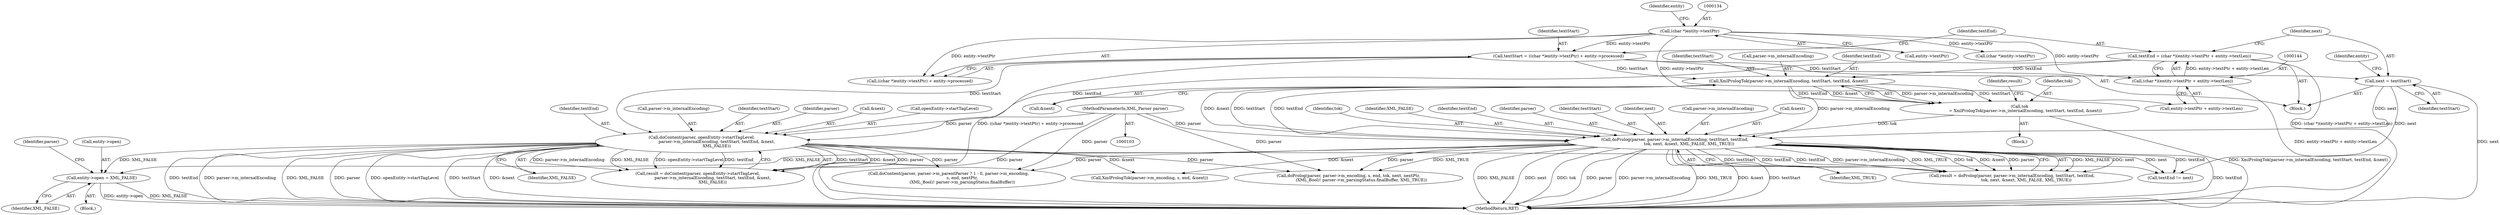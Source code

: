 digraph "0_libexpat_c20b758c332d9a13afbbb276d30db1d183a85d43_1@API" {
"1000239" [label="(Call,entity->open = XML_FALSE)"];
"1000189" [label="(Call,doContent(parser, openEntity->startTagLevel,\n                       parser->m_internalEncoding, textStart, textEnd, &next,\n                       XML_FALSE))"];
"1000104" [label="(MethodParameterIn,XML_Parser parser)"];
"1000130" [label="(Call,textStart = ((char *)entity->textPtr) + entity->processed)"];
"1000133" [label="(Call,(char *)entity->textPtr)"];
"1000141" [label="(Call,textEnd = (char *)(entity->textPtr + entity->textLen))"];
"1000143" [label="(Call,(char *)(entity->textPtr + entity->textLen))"];
"1000173" [label="(Call,doProlog(parser, parser->m_internalEncoding, textStart, textEnd,\n                      tok, next, &next, XML_FALSE, XML_TRUE))"];
"1000163" [label="(Call,XmlPrologTok(parser->m_internalEncoding, textStart, textEnd, &next))"];
"1000161" [label="(Call,tok\n         = XmlPrologTok(parser->m_internalEncoding, textStart, textEnd, &next))"];
"1000152" [label="(Call,next = textStart)"];
"1000180" [label="(Identifier,tok)"];
"1000157" [label="(Identifier,entity)"];
"1000201" [label="(Identifier,XML_FALSE)"];
"1000169" [label="(Call,&next)"];
"1000184" [label="(Identifier,XML_FALSE)"];
"1000143" [label="(Call,(char *)(entity->textPtr + entity->textLen))"];
"1000179" [label="(Identifier,textEnd)"];
"1000167" [label="(Identifier,textStart)"];
"1000172" [label="(Identifier,result)"];
"1000239" [label="(Call,entity->open = XML_FALSE)"];
"1000285" [label="(Call,doProlog(parser, parser->m_encoding, s, end, tok, next, nextPtr,\n                    (XML_Bool)! parser->m_parsingStatus.finalBuffer, XML_TRUE))"];
"1000312" [label="(Call,doContent(parser, parser->m_parentParser ? 1 : 0, parser->m_encoding,\n                     s, end, nextPtr,\n                     (XML_Bool)! parser->m_parsingStatus.finalBuffer))"];
"1000104" [label="(MethodParameterIn,XML_Parser parser)"];
"1000133" [label="(Call,(char *)entity->textPtr)"];
"1000145" [label="(Call,entity->textPtr + entity->textLen)"];
"1000174" [label="(Identifier,parser)"];
"1000178" [label="(Identifier,textStart)"];
"1000240" [label="(Call,entity->open)"];
"1000246" [label="(Identifier,parser)"];
"1000243" [label="(Identifier,XML_FALSE)"];
"1000230" [label="(Call,(char *)entity->textPtr)"];
"1000161" [label="(Call,tok\n         = XmlPrologTok(parser->m_internalEncoding, textStart, textEnd, &next))"];
"1000132" [label="(Call,((char *)entity->textPtr) + entity->processed)"];
"1000199" [label="(Call,&next)"];
"1000181" [label="(Identifier,next)"];
"1000191" [label="(Call,openEntity->startTagLevel)"];
"1000189" [label="(Call,doContent(parser, openEntity->startTagLevel,\n                       parser->m_internalEncoding, textStart, textEnd, &next,\n                       XML_FALSE))"];
"1000142" [label="(Identifier,textEnd)"];
"1000187" [label="(Call,result = doContent(parser, openEntity->startTagLevel,\n                       parser->m_internalEncoding, textStart, textEnd, &next,\n                       XML_FALSE))"];
"1000276" [label="(Call,XmlPrologTok(parser->m_encoding, s, end, &next))"];
"1000198" [label="(Identifier,textEnd)"];
"1000131" [label="(Identifier,textStart)"];
"1000164" [label="(Call,parser->m_internalEncoding)"];
"1000163" [label="(Call,XmlPrologTok(parser->m_internalEncoding, textStart, textEnd, &next))"];
"1000159" [label="(Block,)"];
"1000152" [label="(Call,next = textStart)"];
"1000185" [label="(Identifier,XML_TRUE)"];
"1000334" [label="(MethodReturn,RET)"];
"1000194" [label="(Call,parser->m_internalEncoding)"];
"1000175" [label="(Call,parser->m_internalEncoding)"];
"1000173" [label="(Call,doProlog(parser, parser->m_internalEncoding, textStart, textEnd,\n                      tok, next, &next, XML_FALSE, XML_TRUE))"];
"1000238" [label="(Block,)"];
"1000108" [label="(Block,)"];
"1000141" [label="(Call,textEnd = (char *)(entity->textPtr + entity->textLen))"];
"1000197" [label="(Identifier,textStart)"];
"1000135" [label="(Call,entity->textPtr)"];
"1000139" [label="(Identifier,entity)"];
"1000153" [label="(Identifier,next)"];
"1000182" [label="(Call,&next)"];
"1000171" [label="(Call,result = doProlog(parser, parser->m_internalEncoding, textStart, textEnd,\n                      tok, next, &next, XML_FALSE, XML_TRUE))"];
"1000190" [label="(Identifier,parser)"];
"1000168" [label="(Identifier,textEnd)"];
"1000162" [label="(Identifier,tok)"];
"1000154" [label="(Identifier,textStart)"];
"1000130" [label="(Call,textStart = ((char *)entity->textPtr) + entity->processed)"];
"1000211" [label="(Call,textEnd != next)"];
"1000239" -> "1000238"  [label="AST: "];
"1000239" -> "1000243"  [label="CFG: "];
"1000240" -> "1000239"  [label="AST: "];
"1000243" -> "1000239"  [label="AST: "];
"1000246" -> "1000239"  [label="CFG: "];
"1000239" -> "1000334"  [label="DDG: entity->open"];
"1000239" -> "1000334"  [label="DDG: XML_FALSE"];
"1000189" -> "1000239"  [label="DDG: XML_FALSE"];
"1000173" -> "1000239"  [label="DDG: XML_FALSE"];
"1000189" -> "1000187"  [label="AST: "];
"1000189" -> "1000201"  [label="CFG: "];
"1000190" -> "1000189"  [label="AST: "];
"1000191" -> "1000189"  [label="AST: "];
"1000194" -> "1000189"  [label="AST: "];
"1000197" -> "1000189"  [label="AST: "];
"1000198" -> "1000189"  [label="AST: "];
"1000199" -> "1000189"  [label="AST: "];
"1000201" -> "1000189"  [label="AST: "];
"1000187" -> "1000189"  [label="CFG: "];
"1000189" -> "1000334"  [label="DDG: parser->m_internalEncoding"];
"1000189" -> "1000334"  [label="DDG: XML_FALSE"];
"1000189" -> "1000334"  [label="DDG: parser"];
"1000189" -> "1000334"  [label="DDG: openEntity->startTagLevel"];
"1000189" -> "1000334"  [label="DDG: textStart"];
"1000189" -> "1000334"  [label="DDG: &next"];
"1000189" -> "1000334"  [label="DDG: textEnd"];
"1000189" -> "1000187"  [label="DDG: textStart"];
"1000189" -> "1000187"  [label="DDG: &next"];
"1000189" -> "1000187"  [label="DDG: parser"];
"1000189" -> "1000187"  [label="DDG: parser->m_internalEncoding"];
"1000189" -> "1000187"  [label="DDG: XML_FALSE"];
"1000189" -> "1000187"  [label="DDG: openEntity->startTagLevel"];
"1000189" -> "1000187"  [label="DDG: textEnd"];
"1000104" -> "1000189"  [label="DDG: parser"];
"1000130" -> "1000189"  [label="DDG: textStart"];
"1000141" -> "1000189"  [label="DDG: textEnd"];
"1000189" -> "1000211"  [label="DDG: textEnd"];
"1000189" -> "1000276"  [label="DDG: &next"];
"1000189" -> "1000285"  [label="DDG: parser"];
"1000189" -> "1000312"  [label="DDG: parser"];
"1000104" -> "1000103"  [label="AST: "];
"1000104" -> "1000334"  [label="DDG: parser"];
"1000104" -> "1000173"  [label="DDG: parser"];
"1000104" -> "1000285"  [label="DDG: parser"];
"1000104" -> "1000312"  [label="DDG: parser"];
"1000130" -> "1000108"  [label="AST: "];
"1000130" -> "1000132"  [label="CFG: "];
"1000131" -> "1000130"  [label="AST: "];
"1000132" -> "1000130"  [label="AST: "];
"1000142" -> "1000130"  [label="CFG: "];
"1000130" -> "1000334"  [label="DDG: ((char *)entity->textPtr) + entity->processed"];
"1000133" -> "1000130"  [label="DDG: entity->textPtr"];
"1000130" -> "1000152"  [label="DDG: textStart"];
"1000130" -> "1000163"  [label="DDG: textStart"];
"1000133" -> "1000132"  [label="AST: "];
"1000133" -> "1000135"  [label="CFG: "];
"1000134" -> "1000133"  [label="AST: "];
"1000135" -> "1000133"  [label="AST: "];
"1000139" -> "1000133"  [label="CFG: "];
"1000133" -> "1000132"  [label="DDG: entity->textPtr"];
"1000133" -> "1000143"  [label="DDG: entity->textPtr"];
"1000133" -> "1000145"  [label="DDG: entity->textPtr"];
"1000133" -> "1000230"  [label="DDG: entity->textPtr"];
"1000141" -> "1000108"  [label="AST: "];
"1000141" -> "1000143"  [label="CFG: "];
"1000142" -> "1000141"  [label="AST: "];
"1000143" -> "1000141"  [label="AST: "];
"1000153" -> "1000141"  [label="CFG: "];
"1000141" -> "1000334"  [label="DDG: (char *)(entity->textPtr + entity->textLen)"];
"1000143" -> "1000141"  [label="DDG: entity->textPtr + entity->textLen"];
"1000141" -> "1000163"  [label="DDG: textEnd"];
"1000143" -> "1000145"  [label="CFG: "];
"1000144" -> "1000143"  [label="AST: "];
"1000145" -> "1000143"  [label="AST: "];
"1000143" -> "1000334"  [label="DDG: entity->textPtr + entity->textLen"];
"1000173" -> "1000171"  [label="AST: "];
"1000173" -> "1000185"  [label="CFG: "];
"1000174" -> "1000173"  [label="AST: "];
"1000175" -> "1000173"  [label="AST: "];
"1000178" -> "1000173"  [label="AST: "];
"1000179" -> "1000173"  [label="AST: "];
"1000180" -> "1000173"  [label="AST: "];
"1000181" -> "1000173"  [label="AST: "];
"1000182" -> "1000173"  [label="AST: "];
"1000184" -> "1000173"  [label="AST: "];
"1000185" -> "1000173"  [label="AST: "];
"1000171" -> "1000173"  [label="CFG: "];
"1000173" -> "1000334"  [label="DDG: XML_TRUE"];
"1000173" -> "1000334"  [label="DDG: &next"];
"1000173" -> "1000334"  [label="DDG: textStart"];
"1000173" -> "1000334"  [label="DDG: textEnd"];
"1000173" -> "1000334"  [label="DDG: XML_FALSE"];
"1000173" -> "1000334"  [label="DDG: next"];
"1000173" -> "1000334"  [label="DDG: tok"];
"1000173" -> "1000334"  [label="DDG: parser"];
"1000173" -> "1000334"  [label="DDG: parser->m_internalEncoding"];
"1000173" -> "1000171"  [label="DDG: XML_FALSE"];
"1000173" -> "1000171"  [label="DDG: next"];
"1000173" -> "1000171"  [label="DDG: textStart"];
"1000173" -> "1000171"  [label="DDG: textEnd"];
"1000173" -> "1000171"  [label="DDG: parser->m_internalEncoding"];
"1000173" -> "1000171"  [label="DDG: XML_TRUE"];
"1000173" -> "1000171"  [label="DDG: tok"];
"1000173" -> "1000171"  [label="DDG: &next"];
"1000173" -> "1000171"  [label="DDG: parser"];
"1000163" -> "1000173"  [label="DDG: parser->m_internalEncoding"];
"1000163" -> "1000173"  [label="DDG: textStart"];
"1000163" -> "1000173"  [label="DDG: textEnd"];
"1000163" -> "1000173"  [label="DDG: &next"];
"1000161" -> "1000173"  [label="DDG: tok"];
"1000152" -> "1000173"  [label="DDG: next"];
"1000173" -> "1000211"  [label="DDG: textEnd"];
"1000173" -> "1000211"  [label="DDG: next"];
"1000173" -> "1000276"  [label="DDG: &next"];
"1000173" -> "1000285"  [label="DDG: parser"];
"1000173" -> "1000285"  [label="DDG: XML_TRUE"];
"1000173" -> "1000312"  [label="DDG: parser"];
"1000163" -> "1000161"  [label="AST: "];
"1000163" -> "1000169"  [label="CFG: "];
"1000164" -> "1000163"  [label="AST: "];
"1000167" -> "1000163"  [label="AST: "];
"1000168" -> "1000163"  [label="AST: "];
"1000169" -> "1000163"  [label="AST: "];
"1000161" -> "1000163"  [label="CFG: "];
"1000163" -> "1000161"  [label="DDG: parser->m_internalEncoding"];
"1000163" -> "1000161"  [label="DDG: textStart"];
"1000163" -> "1000161"  [label="DDG: textEnd"];
"1000163" -> "1000161"  [label="DDG: &next"];
"1000161" -> "1000159"  [label="AST: "];
"1000162" -> "1000161"  [label="AST: "];
"1000172" -> "1000161"  [label="CFG: "];
"1000161" -> "1000334"  [label="DDG: XmlPrologTok(parser->m_internalEncoding, textStart, textEnd, &next)"];
"1000152" -> "1000108"  [label="AST: "];
"1000152" -> "1000154"  [label="CFG: "];
"1000153" -> "1000152"  [label="AST: "];
"1000154" -> "1000152"  [label="AST: "];
"1000157" -> "1000152"  [label="CFG: "];
"1000152" -> "1000334"  [label="DDG: next"];
"1000152" -> "1000211"  [label="DDG: next"];
}
